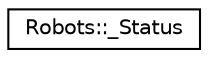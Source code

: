 digraph "Graphical Class Hierarchy"
{
 // INTERACTIVE_SVG=YES
  edge [fontname="Helvetica",fontsize="10",labelfontname="Helvetica",labelfontsize="10"];
  node [fontname="Helvetica",fontsize="10",shape=record];
  rankdir="LR";
  Node0 [label="Robots::_Status",height=0.2,width=0.4,color="black", fillcolor="white", style="filled",URL="$struct_robots_1_1___status.html",tooltip="A structure to communicate Robot&#39;s Status. "];
}
